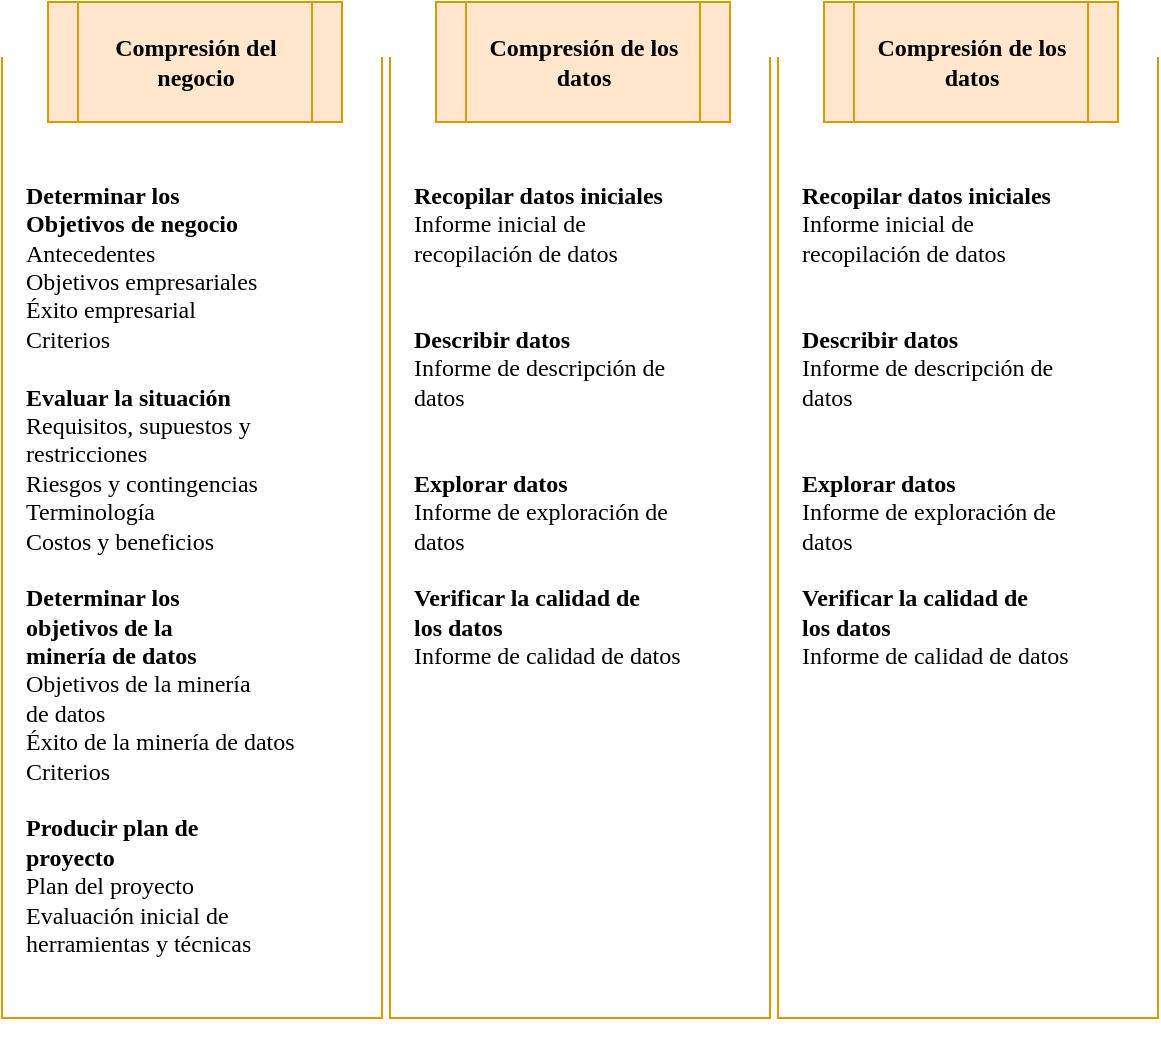 <mxfile version="28.0.3">
  <diagram name="Página-1" id="JVR2gjezMkfqLmy3_KWO">
    <mxGraphModel dx="1042" dy="563" grid="1" gridSize="10" guides="1" tooltips="1" connect="1" arrows="1" fold="1" page="1" pageScale="1" pageWidth="1169" pageHeight="1654" math="0" shadow="0">
      <root>
        <mxCell id="0" />
        <mxCell id="1" parent="0" />
        <mxCell id="_uCO9KfTtX73LUVjTH6H-33" value="&lt;div align=&quot;right&quot;&gt;&lt;br&gt;&lt;/div&gt;" style="shape=partialRectangle;whiteSpace=wrap;html=1;bottom=1;right=1;left=1;top=0;fillColor=none;routingCenterX=-0.5;strokeColor=#d79b00;fillStyle=dashed;gradientColor=default;" parent="1" vertex="1">
          <mxGeometry x="30" y="40" width="190" height="480" as="geometry" />
        </mxCell>
        <mxCell id="_uCO9KfTtX73LUVjTH6H-30" value="&lt;b&gt;&lt;font face=&quot;Verdana&quot;&gt;Compresión del negocio&lt;/font&gt;&lt;/b&gt;" style="shape=process;whiteSpace=wrap;html=1;backgroundOutline=1;fillColor=#ffe6cc;strokeColor=#d79b00;" parent="1" vertex="1">
          <mxGeometry x="53" y="12" width="147" height="60" as="geometry" />
        </mxCell>
        <mxCell id="_uCO9KfTtX73LUVjTH6H-32" value="&lt;div align=&quot;left&quot;&gt;&lt;pre aria-label=&quot;Texto traducido: Determinar&lt;br/&gt;Objetivos de negocio&quot; dir=&quot;ltr&quot; data-ved=&quot;2ahUKEwjb2cu727iOAxXSSTABHZKbG1sQ3ewLegQICRAU&quot; style=&quot;&quot; id=&quot;tw-target-text&quot; data-placeholder=&quot;Traducción&quot; class=&quot;tw-data-text tw-text-large tw-ta&quot;&gt;&lt;font face=&quot;Verdana&quot;&gt;&lt;b&gt;&lt;span lang=&quot;es&quot; class=&quot;Y2IQFc&quot;&gt;Determinar los&lt;br&gt;Objetivos de negocio&lt;br&gt;&lt;/span&gt;&lt;/b&gt;&lt;span lang=&quot;es&quot; class=&quot;Y2IQFc&quot;&gt;Antecedentes&lt;br&gt;Objetivos empresariales&lt;br&gt;Éxito empresarial&lt;br&gt;Criterios&lt;/span&gt;&lt;br&gt;&lt;br&gt;&lt;b&gt;&lt;span lang=&quot;es&quot; class=&quot;Y2IQFc&quot;&gt;&lt;/span&gt;&lt;span lang=&quot;es&quot; class=&quot;Y2IQFc&quot;&gt;Evaluar la situación&lt;br&gt;&lt;/span&gt;&lt;/b&gt;&lt;span lang=&quot;es&quot; class=&quot;Y2IQFc&quot;&gt;Requisitos, supuestos y&lt;br&gt;restricciones&lt;br&gt;Riesgos y contingencias&lt;br&gt;Terminología&lt;br&gt;Costos y beneficios&lt;br&gt;&lt;br&gt;&lt;/span&gt;&lt;span lang=&quot;es&quot; class=&quot;Y2IQFc&quot;&gt;&lt;b&gt;Determinar los &lt;br&gt;objetivos de la &lt;br&gt;minería de datos&lt;br&gt;&lt;/b&gt;&lt;/span&gt;&lt;/font&gt;&lt;span lang=&quot;es&quot; class=&quot;Y2IQFc&quot;&gt;&lt;font face=&quot;Verdana&quot;&gt;Objetivos de la minería&lt;br&gt;de datos&lt;br&gt;Éxito de la minería de datos&lt;br&gt;Criterios&lt;/font&gt;&lt;br&gt;&lt;br&gt;&lt;/span&gt;&lt;font face=&quot;Verdana&quot;&gt;&lt;span lang=&quot;es&quot; class=&quot;Y2IQFc&quot;&gt;&lt;b&gt;Producir plan de &lt;br&gt;proyecto&lt;/b&gt;&lt;br&gt;Plan del proyecto&lt;br&gt;Evaluación inicial de &lt;br&gt;herramientas y técnicas&lt;br&gt;&lt;/span&gt;&lt;span lang=&quot;es&quot; class=&quot;Y2IQFc&quot;&gt;&lt;br&gt;&lt;br&gt;&lt;/span&gt;&lt;/font&gt;&lt;/pre&gt;&lt;/div&gt;" style="text;html=1;align=left;verticalAlign=middle;whiteSpace=wrap;rounded=0;fillColor=none;" parent="1" vertex="1">
          <mxGeometry x="40" y="80" width="170" height="460" as="geometry" />
        </mxCell>
        <mxCell id="_uCO9KfTtX73LUVjTH6H-34" value="&lt;div align=&quot;right&quot;&gt;&lt;br&gt;&lt;/div&gt;" style="shape=partialRectangle;whiteSpace=wrap;html=1;bottom=1;right=1;left=1;top=0;fillColor=none;routingCenterX=-0.5;strokeColor=#d79b00;fillStyle=dashed;gradientColor=default;" parent="1" vertex="1">
          <mxGeometry x="224" y="40" width="190" height="480" as="geometry" />
        </mxCell>
        <mxCell id="_uCO9KfTtX73LUVjTH6H-35" value="&lt;b&gt;&lt;font face=&quot;Verdana&quot;&gt;Compresión de los datos&lt;br&gt;&lt;/font&gt;&lt;/b&gt;" style="shape=process;whiteSpace=wrap;html=1;backgroundOutline=1;fillColor=#ffe6cc;strokeColor=#d79b00;" parent="1" vertex="1">
          <mxGeometry x="247" y="12" width="147" height="60" as="geometry" />
        </mxCell>
        <mxCell id="_uCO9KfTtX73LUVjTH6H-36" value="&lt;div align=&quot;left&quot;&gt;&lt;pre aria-label=&quot;Texto traducido: Determinar&lt;br/&gt;Objetivos de negocio&quot; dir=&quot;ltr&quot; data-ved=&quot;2ahUKEwjb2cu727iOAxXSSTABHZKbG1sQ3ewLegQICRAU&quot; style=&quot;&quot; id=&quot;tw-target-text&quot; data-placeholder=&quot;Traducción&quot; class=&quot;tw-data-text tw-text-large tw-ta&quot;&gt;&lt;font face=&quot;Verdana&quot;&gt;&lt;span lang=&quot;es&quot; class=&quot;Y2IQFc&quot;&gt;&lt;b&gt;Recopilar datos iniciales&lt;/b&gt;&lt;/span&gt;&lt;b&gt;&lt;span lang=&quot;es&quot; class=&quot;Y2IQFc&quot;&gt;&lt;/span&gt;&lt;/b&gt;&lt;/font&gt;&lt;font face=&quot;Verdana&quot;&gt;&lt;span lang=&quot;es&quot; class=&quot;Y2IQFc&quot;&gt;&lt;br&gt;&lt;/span&gt;&lt;/font&gt;&lt;font face=&quot;Verdana&quot;&gt;&lt;span lang=&quot;es&quot; class=&quot;Y2IQFc&quot;&gt;Informe inicial de &lt;br&gt;recopilación de datos&lt;/span&gt;&lt;span lang=&quot;es&quot; class=&quot;Y2IQFc&quot;&gt;&lt;/span&gt;&lt;/font&gt;&lt;font face=&quot;Verdana&quot;&gt;&lt;br&gt;&lt;br&gt;&lt;br&gt;&lt;b&gt;&lt;/b&gt;&lt;/font&gt;&lt;span lang=&quot;es&quot; class=&quot;Y2IQFc&quot;&gt;&lt;b&gt;&lt;font face=&quot;Verdana&quot;&gt;Describir datos&lt;/font&gt;&lt;/b&gt;&lt;br&gt;&lt;/span&gt;&lt;span lang=&quot;es&quot; class=&quot;Y2IQFc&quot;&gt;&lt;font face=&quot;Verdana&quot;&gt;Informe de descripción de&lt;br&gt;datos&lt;/font&gt;&lt;/span&gt;&lt;br&gt;&lt;font face=&quot;Verdana&quot;&gt;&lt;span lang=&quot;es&quot; class=&quot;Y2IQFc&quot;&gt;&lt;br&gt;&lt;/span&gt;&lt;span lang=&quot;es&quot; class=&quot;Y2IQFc&quot;&gt;&lt;b&gt;&lt;/b&gt;&lt;/span&gt;&lt;/font&gt;&lt;br&gt;&lt;span lang=&quot;es&quot; class=&quot;Y2IQFc&quot;&gt;&lt;font face=&quot;Verdana&quot;&gt;&lt;b&gt;Explorar datos&lt;/b&gt;&lt;/font&gt;&lt;br&gt;&lt;/span&gt;&lt;span lang=&quot;es&quot; class=&quot;Y2IQFc&quot;&gt;&lt;font face=&quot;Verdana&quot;&gt;Informe de exploración de&lt;br&gt;datos&lt;/font&gt;&lt;/span&gt;&lt;br&gt;&lt;span lang=&quot;es&quot; class=&quot;Y2IQFc&quot;&gt;&lt;br&gt;&lt;/span&gt;&lt;span lang=&quot;es&quot; class=&quot;Y2IQFc&quot;&gt;&lt;font face=&quot;Verdana&quot;&gt;&lt;b&gt;Verificar la calidad de &lt;br&gt;los datos&lt;/b&gt;&lt;/font&gt;&lt;/span&gt;&lt;br&gt;&lt;span lang=&quot;es&quot; class=&quot;Y2IQFc&quot;&gt;&lt;font face=&quot;Verdana&quot;&gt;Informe de calidad de datos&lt;br&gt;&lt;br&gt;&lt;br&gt;&lt;br&gt;&lt;br&gt;&lt;br&gt;&lt;br&gt;&lt;br&gt;&lt;br&gt;&lt;br&gt;&lt;br&gt;&lt;/font&gt;&lt;/span&gt;&lt;font face=&quot;Verdana&quot;&gt;&lt;span lang=&quot;es&quot; class=&quot;Y2IQFc&quot;&gt;&lt;/span&gt;&lt;span lang=&quot;es&quot; class=&quot;Y2IQFc&quot;&gt;&lt;br&gt;&lt;br&gt;&lt;/span&gt;&lt;/font&gt;&lt;/pre&gt;&lt;/div&gt;" style="text;html=1;align=left;verticalAlign=middle;whiteSpace=wrap;rounded=0;fillColor=none;" parent="1" vertex="1">
          <mxGeometry x="234" y="80" width="170" height="460" as="geometry" />
        </mxCell>
        <mxCell id="ShErQlXqmdDHL752pNjg-1" value="&lt;div align=&quot;right&quot;&gt;&lt;br&gt;&lt;/div&gt;" style="shape=partialRectangle;whiteSpace=wrap;html=1;bottom=1;right=1;left=1;top=0;fillColor=none;routingCenterX=-0.5;strokeColor=#d79b00;fillStyle=dashed;gradientColor=default;" vertex="1" parent="1">
          <mxGeometry x="418" y="40" width="190" height="480" as="geometry" />
        </mxCell>
        <mxCell id="ShErQlXqmdDHL752pNjg-2" value="&lt;b&gt;&lt;font face=&quot;Verdana&quot;&gt;Compresión de los datos&lt;br&gt;&lt;/font&gt;&lt;/b&gt;" style="shape=process;whiteSpace=wrap;html=1;backgroundOutline=1;fillColor=#ffe6cc;strokeColor=#d79b00;" vertex="1" parent="1">
          <mxGeometry x="441" y="12" width="147" height="60" as="geometry" />
        </mxCell>
        <mxCell id="ShErQlXqmdDHL752pNjg-3" value="&lt;div align=&quot;left&quot;&gt;&lt;pre aria-label=&quot;Texto traducido: Determinar&lt;br/&gt;Objetivos de negocio&quot; dir=&quot;ltr&quot; data-ved=&quot;2ahUKEwjb2cu727iOAxXSSTABHZKbG1sQ3ewLegQICRAU&quot; style=&quot;&quot; id=&quot;tw-target-text&quot; data-placeholder=&quot;Traducción&quot; class=&quot;tw-data-text tw-text-large tw-ta&quot;&gt;&lt;font face=&quot;Verdana&quot;&gt;&lt;span lang=&quot;es&quot; class=&quot;Y2IQFc&quot;&gt;&lt;b&gt;Recopilar datos iniciales&lt;/b&gt;&lt;/span&gt;&lt;b&gt;&lt;span lang=&quot;es&quot; class=&quot;Y2IQFc&quot;&gt;&lt;/span&gt;&lt;/b&gt;&lt;/font&gt;&lt;font face=&quot;Verdana&quot;&gt;&lt;span lang=&quot;es&quot; class=&quot;Y2IQFc&quot;&gt;&lt;br&gt;&lt;/span&gt;&lt;/font&gt;&lt;font face=&quot;Verdana&quot;&gt;&lt;span lang=&quot;es&quot; class=&quot;Y2IQFc&quot;&gt;Informe inicial de &lt;br&gt;recopilación de datos&lt;/span&gt;&lt;span lang=&quot;es&quot; class=&quot;Y2IQFc&quot;&gt;&lt;/span&gt;&lt;/font&gt;&lt;font face=&quot;Verdana&quot;&gt;&lt;br&gt;&lt;br&gt;&lt;br&gt;&lt;b&gt;&lt;/b&gt;&lt;/font&gt;&lt;span lang=&quot;es&quot; class=&quot;Y2IQFc&quot;&gt;&lt;b&gt;&lt;font face=&quot;Verdana&quot;&gt;Describir datos&lt;/font&gt;&lt;/b&gt;&lt;br&gt;&lt;/span&gt;&lt;span lang=&quot;es&quot; class=&quot;Y2IQFc&quot;&gt;&lt;font face=&quot;Verdana&quot;&gt;Informe de descripción de&lt;br&gt;datos&lt;/font&gt;&lt;/span&gt;&lt;br&gt;&lt;font face=&quot;Verdana&quot;&gt;&lt;span lang=&quot;es&quot; class=&quot;Y2IQFc&quot;&gt;&lt;br&gt;&lt;/span&gt;&lt;span lang=&quot;es&quot; class=&quot;Y2IQFc&quot;&gt;&lt;b&gt;&lt;/b&gt;&lt;/span&gt;&lt;/font&gt;&lt;br&gt;&lt;span lang=&quot;es&quot; class=&quot;Y2IQFc&quot;&gt;&lt;font face=&quot;Verdana&quot;&gt;&lt;b&gt;Explorar datos&lt;/b&gt;&lt;/font&gt;&lt;br&gt;&lt;/span&gt;&lt;span lang=&quot;es&quot; class=&quot;Y2IQFc&quot;&gt;&lt;font face=&quot;Verdana&quot;&gt;Informe de exploración de&lt;br&gt;datos&lt;/font&gt;&lt;/span&gt;&lt;br&gt;&lt;span lang=&quot;es&quot; class=&quot;Y2IQFc&quot;&gt;&lt;br&gt;&lt;/span&gt;&lt;span lang=&quot;es&quot; class=&quot;Y2IQFc&quot;&gt;&lt;font face=&quot;Verdana&quot;&gt;&lt;b&gt;Verificar la calidad de &lt;br&gt;los datos&lt;/b&gt;&lt;/font&gt;&lt;/span&gt;&lt;br&gt;&lt;span lang=&quot;es&quot; class=&quot;Y2IQFc&quot;&gt;&lt;font face=&quot;Verdana&quot;&gt;Informe de calidad de datos&lt;br&gt;&lt;br&gt;&lt;br&gt;&lt;br&gt;&lt;br&gt;&lt;br&gt;&lt;br&gt;&lt;br&gt;&lt;br&gt;&lt;br&gt;&lt;br&gt;&lt;/font&gt;&lt;/span&gt;&lt;font face=&quot;Verdana&quot;&gt;&lt;span lang=&quot;es&quot; class=&quot;Y2IQFc&quot;&gt;&lt;/span&gt;&lt;span lang=&quot;es&quot; class=&quot;Y2IQFc&quot;&gt;&lt;br&gt;&lt;br&gt;&lt;/span&gt;&lt;/font&gt;&lt;/pre&gt;&lt;/div&gt;" style="text;html=1;align=left;verticalAlign=middle;whiteSpace=wrap;rounded=0;fillColor=none;" vertex="1" parent="1">
          <mxGeometry x="428" y="80" width="170" height="460" as="geometry" />
        </mxCell>
      </root>
    </mxGraphModel>
  </diagram>
</mxfile>

